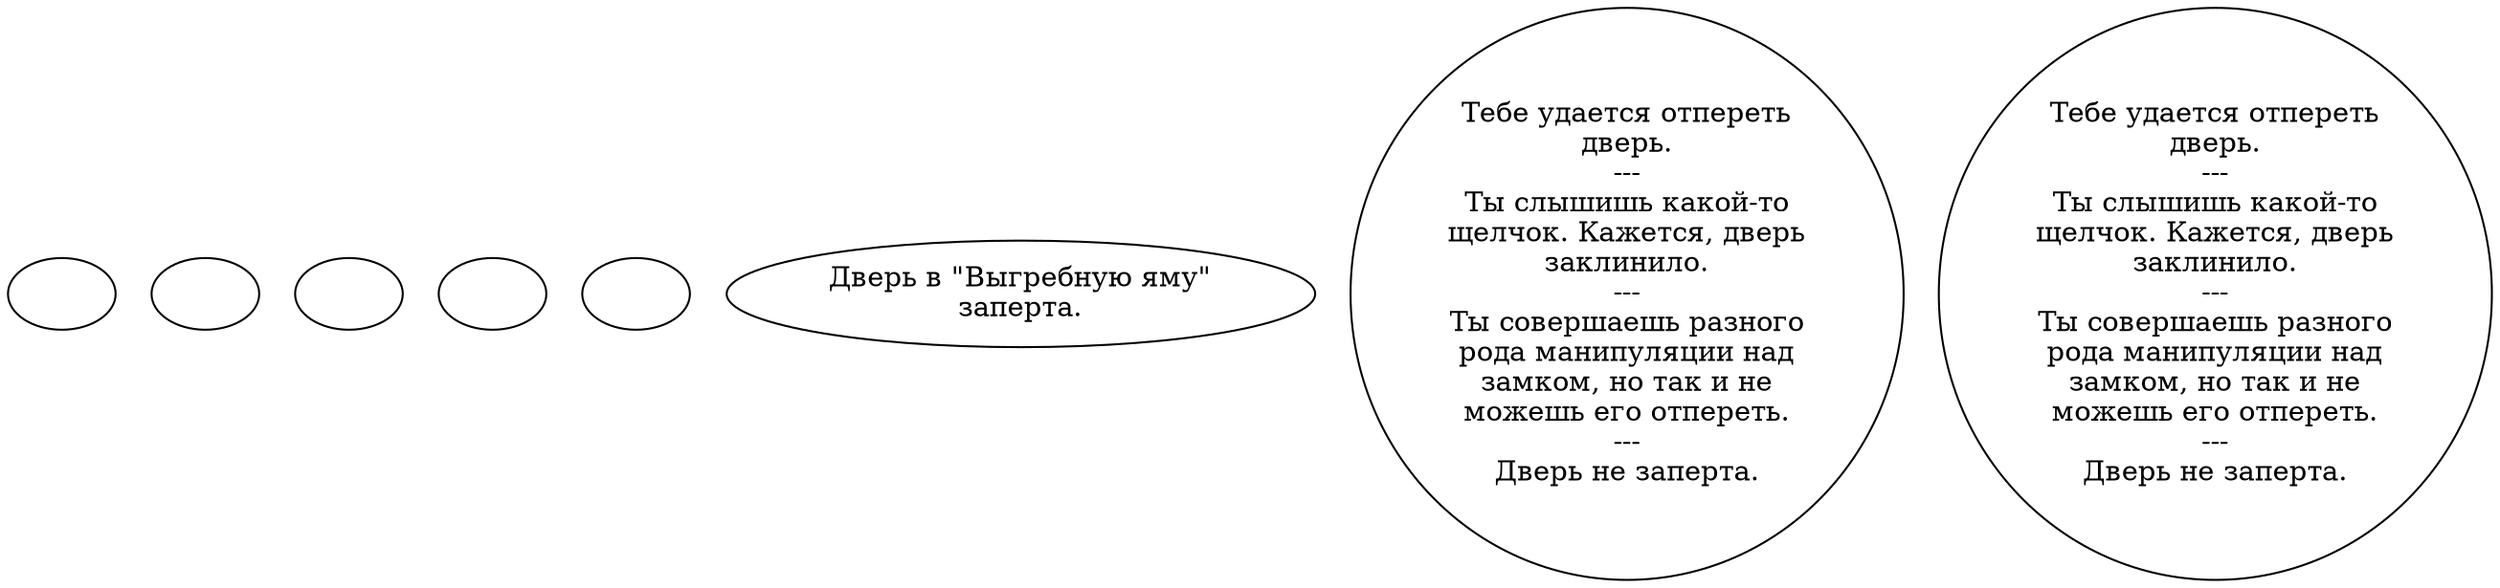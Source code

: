 digraph skumdoor {
  "start" [style=filled       fillcolor="#FFFFFF"       color="#000000"]
  "start" [label=""]
  "damage_p_proc" [style=filled       fillcolor="#FFFFFF"       color="#000000"]
  "damage_p_proc" [label=""]
  "destroy_p_proc" [style=filled       fillcolor="#FFFFFF"       color="#000000"]
  "destroy_p_proc" [label=""]
  "map_enter_p_proc" [style=filled       fillcolor="#FFFFFF"       color="#000000"]
  "map_enter_p_proc" [label=""]
  "map_update_p_proc" [style=filled       fillcolor="#FFFFFF"       color="#000000"]
  "map_update_p_proc" [label=""]
  "use_p_proc" [style=filled       fillcolor="#FFFFFF"       color="#000000"]
  "use_p_proc" [label="Дверь в \"Выгребную яму\"\nзаперта."]
  "use_obj_on_p_proc" [style=filled       fillcolor="#FFFFFF"       color="#000000"]
  "use_obj_on_p_proc" [label="Тебе удается отпереть\nдверь.\n---\nТы слышишь какой-то\nщелчок. Кажется, дверь\nзаклинило.\n---\nТы совершаешь разного\nрода манипуляции над\nзамком, но так и не\nможешь его отпереть.\n---\nДверь не заперта."]
  "use_skill_on_p_proc" [style=filled       fillcolor="#FFFFFF"       color="#000000"]
  "use_skill_on_p_proc" [label="Тебе удается отпереть\nдверь.\n---\nТы слышишь какой-то\nщелчок. Кажется, дверь\nзаклинило.\n---\nТы совершаешь разного\nрода манипуляции над\nзамком, но так и не\nможешь его отпереть.\n---\nДверь не заперта."]
}